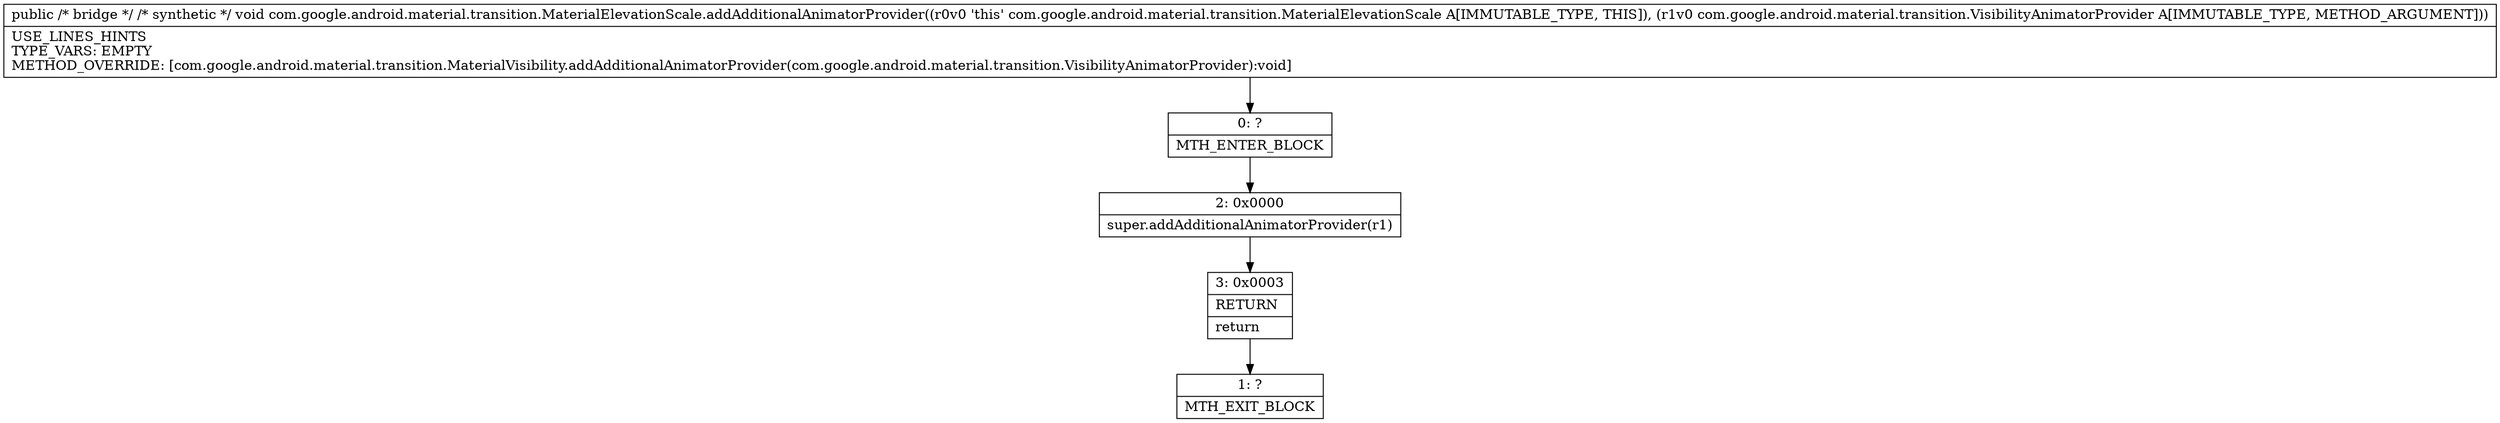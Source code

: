 digraph "CFG forcom.google.android.material.transition.MaterialElevationScale.addAdditionalAnimatorProvider(Lcom\/google\/android\/material\/transition\/VisibilityAnimatorProvider;)V" {
Node_0 [shape=record,label="{0\:\ ?|MTH_ENTER_BLOCK\l}"];
Node_2 [shape=record,label="{2\:\ 0x0000|super.addAdditionalAnimatorProvider(r1)\l}"];
Node_3 [shape=record,label="{3\:\ 0x0003|RETURN\l|return\l}"];
Node_1 [shape=record,label="{1\:\ ?|MTH_EXIT_BLOCK\l}"];
MethodNode[shape=record,label="{public \/* bridge *\/ \/* synthetic *\/ void com.google.android.material.transition.MaterialElevationScale.addAdditionalAnimatorProvider((r0v0 'this' com.google.android.material.transition.MaterialElevationScale A[IMMUTABLE_TYPE, THIS]), (r1v0 com.google.android.material.transition.VisibilityAnimatorProvider A[IMMUTABLE_TYPE, METHOD_ARGUMENT]))  | USE_LINES_HINTS\lTYPE_VARS: EMPTY\lMETHOD_OVERRIDE: [com.google.android.material.transition.MaterialVisibility.addAdditionalAnimatorProvider(com.google.android.material.transition.VisibilityAnimatorProvider):void]\l}"];
MethodNode -> Node_0;Node_0 -> Node_2;
Node_2 -> Node_3;
Node_3 -> Node_1;
}

